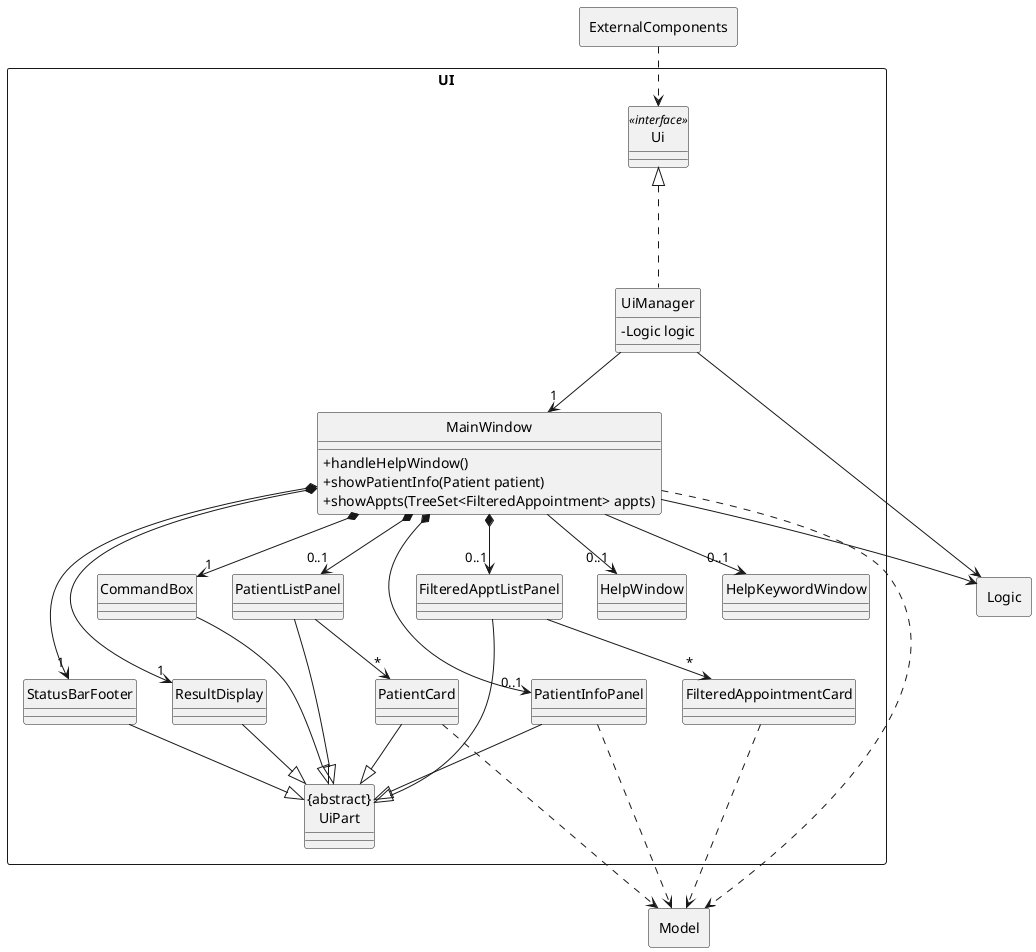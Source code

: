 @startuml UiClassDiagram
top to bottom direction
hide circle
skinparam classAttributeIconSize 0

package "UI" <<Rectangle>> {
    class Ui <<interface>>{

    }

    class UiManager {
        -Logic logic
    }

    class MainWindow {
        +handleHelpWindow()
        +showPatientInfo(Patient patient)
        +showAppts(TreeSet<FilteredAppointment> appts)
    }

    class HelpWindow {

    }

    class HelpKeywordWindow {

    }

    class ResultDisplay {

    }

    class PatientListPanel {

    }

    class PatientCard {

    }

    class StatusBarFooter {

    }

    class CommandBox {

    }

    class FilteredApptListPanel {

    }

    class FilteredAppointmentCard {

    }

    class PatientInfoPanel {

    }

    class "{abstract}\nUiPart" {

    }
}

package Model <<Rectangle>> {

}

package Logic <<Rectangle>> {

}

package ExternalComponents <<Rectangle>> {

}

ExternalComponents ..> Ui
Ui <|-.- UiManager
MainWindow --> Logic
UiManager --> Logic
UiManager --> "1" MainWindow
MainWindow *--> "1" CommandBox
MainWindow *--> "1" ResultDisplay
MainWindow *--> "0..1" PatientListPanel
MainWindow *--> "1" StatusBarFooter
MainWindow *--> "0..1" FilteredApptListPanel
MainWindow *--> "0..1" PatientInfoPanel
MainWindow --> "0..1" HelpWindow
MainWindow --> "0..1" HelpKeywordWindow
FilteredApptListPanel -down-> "*" FilteredAppointmentCard
PatientListPanel --> "*" PatientCard
MainWindow -.-> Model
PatientCard -.-> Model
PatientInfoPanel -.-> Model
FilteredAppointmentCard -.-> Model
"{abstract}\nUiPart" <|-up- CommandBox
"{abstract}\nUiPart" <|-up- ResultDisplay
"{abstract}\nUiPart" <|-up- PatientListPanel
"{abstract}\nUiPart" <|-up- StatusBarFooter
"{abstract}\nUiPart" <|-up- FilteredApptListPanel
"{abstract}\nUiPart" <|-up- PatientInfoPanel
"{abstract}\nUiPart" <|-up- PatientCard

@enduml
